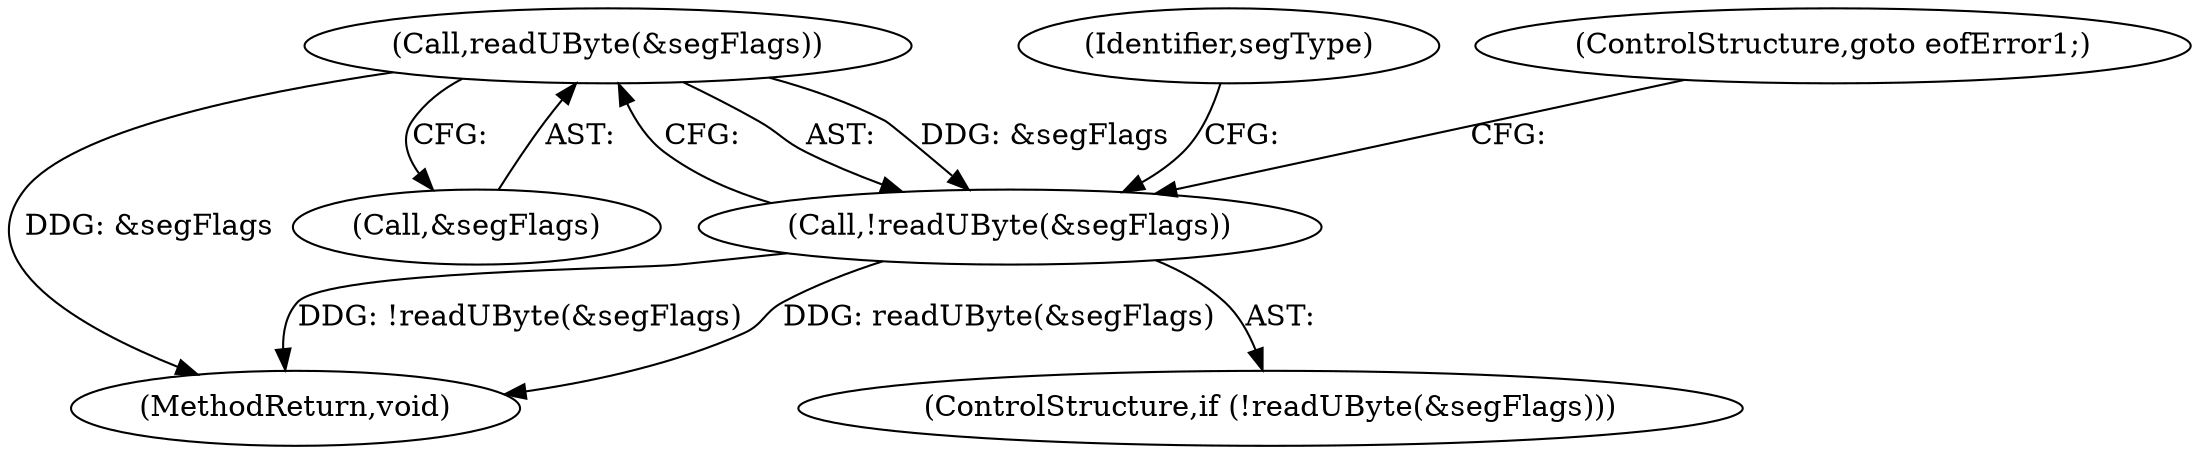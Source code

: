 digraph "0_poppler_58e04a08afee39370283c494ee2e4e392fd3b684@API" {
"1000122" [label="(Call,readUByte(&segFlags))"];
"1000121" [label="(Call,!readUByte(&segFlags))"];
"1000120" [label="(ControlStructure,if (!readUByte(&segFlags)))"];
"1000128" [label="(Identifier,segType)"];
"1000580" [label="(MethodReturn,void)"];
"1000121" [label="(Call,!readUByte(&segFlags))"];
"1000126" [label="(ControlStructure,goto eofError1;)"];
"1000123" [label="(Call,&segFlags)"];
"1000122" [label="(Call,readUByte(&segFlags))"];
"1000122" -> "1000121"  [label="AST: "];
"1000122" -> "1000123"  [label="CFG: "];
"1000123" -> "1000122"  [label="AST: "];
"1000121" -> "1000122"  [label="CFG: "];
"1000122" -> "1000580"  [label="DDG: &segFlags"];
"1000122" -> "1000121"  [label="DDG: &segFlags"];
"1000121" -> "1000120"  [label="AST: "];
"1000126" -> "1000121"  [label="CFG: "];
"1000128" -> "1000121"  [label="CFG: "];
"1000121" -> "1000580"  [label="DDG: !readUByte(&segFlags)"];
"1000121" -> "1000580"  [label="DDG: readUByte(&segFlags)"];
}
